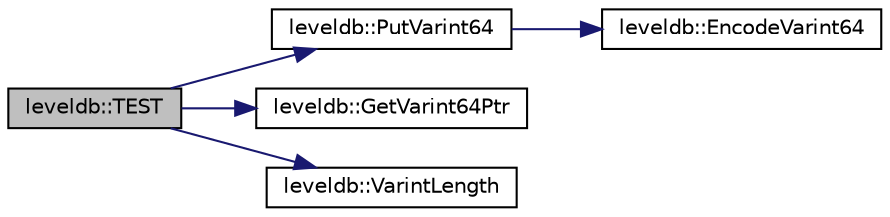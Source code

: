 digraph "leveldb::TEST"
{
  edge [fontname="Helvetica",fontsize="10",labelfontname="Helvetica",labelfontsize="10"];
  node [fontname="Helvetica",fontsize="10",shape=record];
  rankdir="LR";
  Node1 [label="leveldb::TEST",height=0.2,width=0.4,color="black", fillcolor="grey75", style="filled" fontcolor="black"];
  Node1 -> Node2 [color="midnightblue",fontsize="10",style="solid",fontname="Helvetica"];
  Node2 [label="leveldb::PutVarint64",height=0.2,width=0.4,color="black", fillcolor="white", style="filled",URL="$namespaceleveldb.html#a17889b1733282d6e80cf03fc0dd207d4"];
  Node2 -> Node3 [color="midnightblue",fontsize="10",style="solid",fontname="Helvetica"];
  Node3 [label="leveldb::EncodeVarint64",height=0.2,width=0.4,color="black", fillcolor="white", style="filled",URL="$namespaceleveldb.html#a81e3ab2e7387f236aaf068e9369a4e3d"];
  Node1 -> Node4 [color="midnightblue",fontsize="10",style="solid",fontname="Helvetica"];
  Node4 [label="leveldb::GetVarint64Ptr",height=0.2,width=0.4,color="black", fillcolor="white", style="filled",URL="$namespaceleveldb.html#ad4e90442ce919c86fb769bf138670d75"];
  Node1 -> Node5 [color="midnightblue",fontsize="10",style="solid",fontname="Helvetica"];
  Node5 [label="leveldb::VarintLength",height=0.2,width=0.4,color="black", fillcolor="white", style="filled",URL="$namespaceleveldb.html#ac22b2a69554ed12ecf1bd4650282f307"];
}
